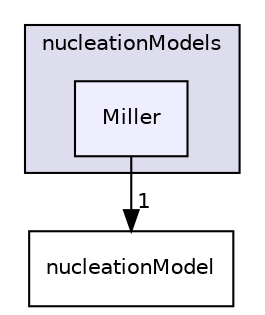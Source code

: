 digraph "Miller" {
  bgcolor=transparent;
  compound=true
  node [ fontsize="10", fontname="Helvetica"];
  edge [ labelfontsize="10", labelfontname="Helvetica"];
  subgraph clusterdir_deb70e2408b5d543a7b3ca509fad8f1b {
    graph [ bgcolor="#ddddee", pencolor="black", label="nucleationModels" fontname="Helvetica", fontsize="10", URL="dir_deb70e2408b5d543a7b3ca509fad8f1b.html"]
  dir_f5e6c39f7e50ea6e3bf0653f77e5e8b2 [shape=box, label="Miller", style="filled", fillcolor="#eeeeff", pencolor="black", URL="dir_f5e6c39f7e50ea6e3bf0653f77e5e8b2.html"];
  }
  dir_510ba15065abe55fcb2982271eaa7cd4 [shape=box label="nucleationModel" URL="dir_510ba15065abe55fcb2982271eaa7cd4.html"];
  dir_f5e6c39f7e50ea6e3bf0653f77e5e8b2->dir_510ba15065abe55fcb2982271eaa7cd4 [headlabel="1", labeldistance=1.5 headhref="dir_000129_000142.html"];
}
